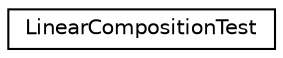 digraph G
{
  edge [fontname="Helvetica",fontsize="10",labelfontname="Helvetica",labelfontsize="10"];
  node [fontname="Helvetica",fontsize="10",shape=record];
  rankdir="LR";
  Node1 [label="LinearCompositionTest",height=0.2,width=0.4,color="black", fillcolor="white", style="filled",URL="$class_linear_composition_test.html"];
}

